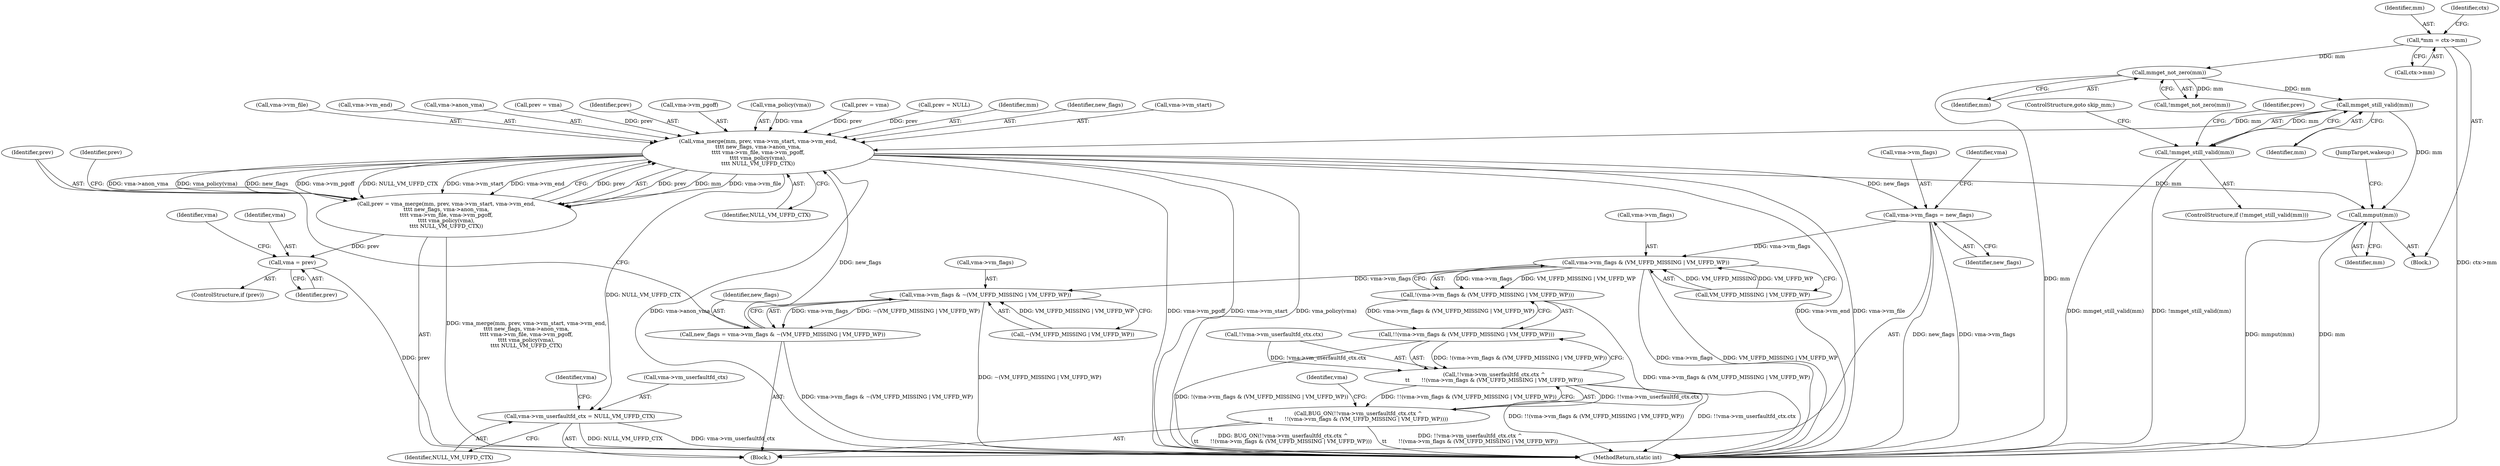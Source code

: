digraph "0_linux_04f5866e41fb70690e28397487d8bd8eea7d712a_3@pointer" {
"1000141" [label="(Call,mmget_still_valid(mm))"];
"1000131" [label="(Call,mmget_not_zero(mm))"];
"1000115" [label="(Call,*mm = ctx->mm)"];
"1000140" [label="(Call,!mmget_still_valid(mm))"];
"1000204" [label="(Call,vma_merge(mm, prev, vma->vm_start, vma->vm_end,\n\t\t\t\t new_flags, vma->anon_vma,\n\t\t\t\t vma->vm_file, vma->vm_pgoff,\n\t\t\t\t vma_policy(vma),\n\t\t\t\t NULL_VM_UFFD_CTX))"];
"1000202" [label="(Call,prev = vma_merge(mm, prev, vma->vm_start, vma->vm_end,\n\t\t\t\t new_flags, vma->anon_vma,\n\t\t\t\t vma->vm_file, vma->vm_pgoff,\n\t\t\t\t vma_policy(vma),\n\t\t\t\t NULL_VM_UFFD_CTX))"];
"1000228" [label="(Call,vma = prev)"];
"1000235" [label="(Call,vma->vm_flags = new_flags)"];
"1000172" [label="(Call,vma->vm_flags & (VM_UFFD_MISSING | VM_UFFD_WP))"];
"1000171" [label="(Call,!(vma->vm_flags & (VM_UFFD_MISSING | VM_UFFD_WP)))"];
"1000170" [label="(Call,!!(vma->vm_flags & (VM_UFFD_MISSING | VM_UFFD_WP)))"];
"1000162" [label="(Call,!!vma->vm_userfaultfd_ctx.ctx ^\n\t\t       !!(vma->vm_flags & (VM_UFFD_MISSING | VM_UFFD_WP)))"];
"1000161" [label="(Call,BUG_ON(!!vma->vm_userfaultfd_ctx.ctx ^\n\t\t       !!(vma->vm_flags & (VM_UFFD_MISSING | VM_UFFD_WP))))"];
"1000194" [label="(Call,vma->vm_flags & ~(VM_UFFD_MISSING | VM_UFFD_WP))"];
"1000192" [label="(Call,new_flags = vma->vm_flags & ~(VM_UFFD_MISSING | VM_UFFD_WP))"];
"1000240" [label="(Call,vma->vm_userfaultfd_ctx = NULL_VM_UFFD_CTX)"];
"1000251" [label="(Call,mmput(mm))"];
"1000116" [label="(Identifier,mm)"];
"1000226" [label="(ControlStructure,if (prev))"];
"1000130" [label="(Call,!mmget_not_zero(mm))"];
"1000206" [label="(Identifier,prev)"];
"1000142" [label="(Identifier,mm)"];
"1000117" [label="(Call,ctx->mm)"];
"1000220" [label="(Call,vma->vm_pgoff)"];
"1000244" [label="(Identifier,NULL_VM_UFFD_CTX)"];
"1000204" [label="(Call,vma_merge(mm, prev, vma->vm_start, vma->vm_end,\n\t\t\t\t new_flags, vma->anon_vma,\n\t\t\t\t vma->vm_file, vma->vm_pgoff,\n\t\t\t\t vma_policy(vma),\n\t\t\t\t NULL_VM_UFFD_CTX))"];
"1000145" [label="(Identifier,prev)"];
"1000170" [label="(Call,!!(vma->vm_flags & (VM_UFFD_MISSING | VM_UFFD_WP)))"];
"1000235" [label="(Call,vma->vm_flags = new_flags)"];
"1000163" [label="(Call,!!vma->vm_userfaultfd_ctx.ctx)"];
"1000223" [label="(Call,vma_policy(vma))"];
"1000232" [label="(Call,prev = vma)"];
"1000237" [label="(Identifier,vma)"];
"1000242" [label="(Identifier,vma)"];
"1000251" [label="(Call,mmput(mm))"];
"1000115" [label="(Call,*mm = ctx->mm)"];
"1000144" [label="(Call,prev = NULL)"];
"1000194" [label="(Call,vma->vm_flags & ~(VM_UFFD_MISSING | VM_UFFD_WP))"];
"1000225" [label="(Identifier,NULL_VM_UFFD_CTX)"];
"1000205" [label="(Identifier,mm)"];
"1000240" [label="(Call,vma->vm_userfaultfd_ctx = NULL_VM_UFFD_CTX)"];
"1000236" [label="(Call,vma->vm_flags)"];
"1000213" [label="(Identifier,new_flags)"];
"1000207" [label="(Call,vma->vm_start)"];
"1000141" [label="(Call,mmget_still_valid(mm))"];
"1000253" [label="(JumpTarget,wakeup:)"];
"1000193" [label="(Identifier,new_flags)"];
"1000230" [label="(Identifier,prev)"];
"1000300" [label="(MethodReturn,static int)"];
"1000173" [label="(Call,vma->vm_flags)"];
"1000176" [label="(Call,VM_UFFD_MISSING | VM_UFFD_WP)"];
"1000131" [label="(Call,mmget_not_zero(mm))"];
"1000241" [label="(Call,vma->vm_userfaultfd_ctx)"];
"1000227" [label="(Identifier,prev)"];
"1000159" [label="(Block,)"];
"1000172" [label="(Call,vma->vm_flags & (VM_UFFD_MISSING | VM_UFFD_WP))"];
"1000239" [label="(Identifier,new_flags)"];
"1000217" [label="(Call,vma->vm_file)"];
"1000192" [label="(Call,new_flags = vma->vm_flags & ~(VM_UFFD_MISSING | VM_UFFD_WP))"];
"1000161" [label="(Call,BUG_ON(!!vma->vm_userfaultfd_ctx.ctx ^\n\t\t       !!(vma->vm_flags & (VM_UFFD_MISSING | VM_UFFD_WP))))"];
"1000210" [label="(Call,vma->vm_end)"];
"1000183" [label="(Identifier,vma)"];
"1000228" [label="(Call,vma = prev)"];
"1000198" [label="(Call,~(VM_UFFD_MISSING | VM_UFFD_WP))"];
"1000195" [label="(Call,vma->vm_flags)"];
"1000107" [label="(Block,)"];
"1000214" [label="(Call,vma->anon_vma)"];
"1000203" [label="(Identifier,prev)"];
"1000252" [label="(Identifier,mm)"];
"1000155" [label="(Identifier,vma)"];
"1000139" [label="(ControlStructure,if (!mmget_still_valid(mm)))"];
"1000202" [label="(Call,prev = vma_merge(mm, prev, vma->vm_start, vma->vm_end,\n\t\t\t\t new_flags, vma->anon_vma,\n\t\t\t\t vma->vm_file, vma->vm_pgoff,\n\t\t\t\t vma_policy(vma),\n\t\t\t\t NULL_VM_UFFD_CTX))"];
"1000171" [label="(Call,!(vma->vm_flags & (VM_UFFD_MISSING | VM_UFFD_WP)))"];
"1000143" [label="(ControlStructure,goto skip_mm;)"];
"1000162" [label="(Call,!!vma->vm_userfaultfd_ctx.ctx ^\n\t\t       !!(vma->vm_flags & (VM_UFFD_MISSING | VM_UFFD_WP)))"];
"1000126" [label="(Identifier,ctx)"];
"1000132" [label="(Identifier,mm)"];
"1000229" [label="(Identifier,vma)"];
"1000140" [label="(Call,!mmget_still_valid(mm))"];
"1000188" [label="(Call,prev = vma)"];
"1000141" -> "1000140"  [label="AST: "];
"1000141" -> "1000142"  [label="CFG: "];
"1000142" -> "1000141"  [label="AST: "];
"1000140" -> "1000141"  [label="CFG: "];
"1000141" -> "1000140"  [label="DDG: mm"];
"1000131" -> "1000141"  [label="DDG: mm"];
"1000141" -> "1000204"  [label="DDG: mm"];
"1000141" -> "1000251"  [label="DDG: mm"];
"1000131" -> "1000130"  [label="AST: "];
"1000131" -> "1000132"  [label="CFG: "];
"1000132" -> "1000131"  [label="AST: "];
"1000130" -> "1000131"  [label="CFG: "];
"1000131" -> "1000300"  [label="DDG: mm"];
"1000131" -> "1000130"  [label="DDG: mm"];
"1000115" -> "1000131"  [label="DDG: mm"];
"1000115" -> "1000107"  [label="AST: "];
"1000115" -> "1000117"  [label="CFG: "];
"1000116" -> "1000115"  [label="AST: "];
"1000117" -> "1000115"  [label="AST: "];
"1000126" -> "1000115"  [label="CFG: "];
"1000115" -> "1000300"  [label="DDG: ctx->mm"];
"1000140" -> "1000139"  [label="AST: "];
"1000143" -> "1000140"  [label="CFG: "];
"1000145" -> "1000140"  [label="CFG: "];
"1000140" -> "1000300"  [label="DDG: mmget_still_valid(mm)"];
"1000140" -> "1000300"  [label="DDG: !mmget_still_valid(mm)"];
"1000204" -> "1000202"  [label="AST: "];
"1000204" -> "1000225"  [label="CFG: "];
"1000205" -> "1000204"  [label="AST: "];
"1000206" -> "1000204"  [label="AST: "];
"1000207" -> "1000204"  [label="AST: "];
"1000210" -> "1000204"  [label="AST: "];
"1000213" -> "1000204"  [label="AST: "];
"1000214" -> "1000204"  [label="AST: "];
"1000217" -> "1000204"  [label="AST: "];
"1000220" -> "1000204"  [label="AST: "];
"1000223" -> "1000204"  [label="AST: "];
"1000225" -> "1000204"  [label="AST: "];
"1000202" -> "1000204"  [label="CFG: "];
"1000204" -> "1000300"  [label="DDG: vma->vm_start"];
"1000204" -> "1000300"  [label="DDG: vma_policy(vma)"];
"1000204" -> "1000300"  [label="DDG: vma->vm_end"];
"1000204" -> "1000300"  [label="DDG: vma->vm_file"];
"1000204" -> "1000300"  [label="DDG: vma->anon_vma"];
"1000204" -> "1000300"  [label="DDG: vma->vm_pgoff"];
"1000204" -> "1000202"  [label="DDG: prev"];
"1000204" -> "1000202"  [label="DDG: mm"];
"1000204" -> "1000202"  [label="DDG: vma->vm_file"];
"1000204" -> "1000202"  [label="DDG: vma->anon_vma"];
"1000204" -> "1000202"  [label="DDG: vma_policy(vma)"];
"1000204" -> "1000202"  [label="DDG: new_flags"];
"1000204" -> "1000202"  [label="DDG: vma->vm_pgoff"];
"1000204" -> "1000202"  [label="DDG: NULL_VM_UFFD_CTX"];
"1000204" -> "1000202"  [label="DDG: vma->vm_start"];
"1000204" -> "1000202"  [label="DDG: vma->vm_end"];
"1000232" -> "1000204"  [label="DDG: prev"];
"1000188" -> "1000204"  [label="DDG: prev"];
"1000144" -> "1000204"  [label="DDG: prev"];
"1000202" -> "1000204"  [label="DDG: prev"];
"1000192" -> "1000204"  [label="DDG: new_flags"];
"1000223" -> "1000204"  [label="DDG: vma"];
"1000204" -> "1000235"  [label="DDG: new_flags"];
"1000204" -> "1000240"  [label="DDG: NULL_VM_UFFD_CTX"];
"1000204" -> "1000251"  [label="DDG: mm"];
"1000202" -> "1000159"  [label="AST: "];
"1000203" -> "1000202"  [label="AST: "];
"1000227" -> "1000202"  [label="CFG: "];
"1000202" -> "1000300"  [label="DDG: vma_merge(mm, prev, vma->vm_start, vma->vm_end,\n\t\t\t\t new_flags, vma->anon_vma,\n\t\t\t\t vma->vm_file, vma->vm_pgoff,\n\t\t\t\t vma_policy(vma),\n\t\t\t\t NULL_VM_UFFD_CTX)"];
"1000202" -> "1000228"  [label="DDG: prev"];
"1000228" -> "1000226"  [label="AST: "];
"1000228" -> "1000230"  [label="CFG: "];
"1000229" -> "1000228"  [label="AST: "];
"1000230" -> "1000228"  [label="AST: "];
"1000237" -> "1000228"  [label="CFG: "];
"1000228" -> "1000300"  [label="DDG: prev"];
"1000235" -> "1000159"  [label="AST: "];
"1000235" -> "1000239"  [label="CFG: "];
"1000236" -> "1000235"  [label="AST: "];
"1000239" -> "1000235"  [label="AST: "];
"1000242" -> "1000235"  [label="CFG: "];
"1000235" -> "1000300"  [label="DDG: vma->vm_flags"];
"1000235" -> "1000300"  [label="DDG: new_flags"];
"1000235" -> "1000172"  [label="DDG: vma->vm_flags"];
"1000172" -> "1000171"  [label="AST: "];
"1000172" -> "1000176"  [label="CFG: "];
"1000173" -> "1000172"  [label="AST: "];
"1000176" -> "1000172"  [label="AST: "];
"1000171" -> "1000172"  [label="CFG: "];
"1000172" -> "1000300"  [label="DDG: vma->vm_flags"];
"1000172" -> "1000300"  [label="DDG: VM_UFFD_MISSING | VM_UFFD_WP"];
"1000172" -> "1000171"  [label="DDG: vma->vm_flags"];
"1000172" -> "1000171"  [label="DDG: VM_UFFD_MISSING | VM_UFFD_WP"];
"1000176" -> "1000172"  [label="DDG: VM_UFFD_MISSING"];
"1000176" -> "1000172"  [label="DDG: VM_UFFD_WP"];
"1000172" -> "1000194"  [label="DDG: vma->vm_flags"];
"1000171" -> "1000170"  [label="AST: "];
"1000170" -> "1000171"  [label="CFG: "];
"1000171" -> "1000300"  [label="DDG: vma->vm_flags & (VM_UFFD_MISSING | VM_UFFD_WP)"];
"1000171" -> "1000170"  [label="DDG: vma->vm_flags & (VM_UFFD_MISSING | VM_UFFD_WP)"];
"1000170" -> "1000162"  [label="AST: "];
"1000162" -> "1000170"  [label="CFG: "];
"1000170" -> "1000300"  [label="DDG: !(vma->vm_flags & (VM_UFFD_MISSING | VM_UFFD_WP))"];
"1000170" -> "1000162"  [label="DDG: !(vma->vm_flags & (VM_UFFD_MISSING | VM_UFFD_WP))"];
"1000162" -> "1000161"  [label="AST: "];
"1000163" -> "1000162"  [label="AST: "];
"1000161" -> "1000162"  [label="CFG: "];
"1000162" -> "1000300"  [label="DDG: !!(vma->vm_flags & (VM_UFFD_MISSING | VM_UFFD_WP))"];
"1000162" -> "1000300"  [label="DDG: !!vma->vm_userfaultfd_ctx.ctx"];
"1000162" -> "1000161"  [label="DDG: !!vma->vm_userfaultfd_ctx.ctx"];
"1000162" -> "1000161"  [label="DDG: !!(vma->vm_flags & (VM_UFFD_MISSING | VM_UFFD_WP))"];
"1000163" -> "1000162"  [label="DDG: !vma->vm_userfaultfd_ctx.ctx"];
"1000161" -> "1000159"  [label="AST: "];
"1000183" -> "1000161"  [label="CFG: "];
"1000161" -> "1000300"  [label="DDG: !!vma->vm_userfaultfd_ctx.ctx ^\n\t\t       !!(vma->vm_flags & (VM_UFFD_MISSING | VM_UFFD_WP))"];
"1000161" -> "1000300"  [label="DDG: BUG_ON(!!vma->vm_userfaultfd_ctx.ctx ^\n\t\t       !!(vma->vm_flags & (VM_UFFD_MISSING | VM_UFFD_WP)))"];
"1000194" -> "1000192"  [label="AST: "];
"1000194" -> "1000198"  [label="CFG: "];
"1000195" -> "1000194"  [label="AST: "];
"1000198" -> "1000194"  [label="AST: "];
"1000192" -> "1000194"  [label="CFG: "];
"1000194" -> "1000300"  [label="DDG: ~(VM_UFFD_MISSING | VM_UFFD_WP)"];
"1000194" -> "1000192"  [label="DDG: vma->vm_flags"];
"1000194" -> "1000192"  [label="DDG: ~(VM_UFFD_MISSING | VM_UFFD_WP)"];
"1000198" -> "1000194"  [label="DDG: VM_UFFD_MISSING | VM_UFFD_WP"];
"1000192" -> "1000159"  [label="AST: "];
"1000193" -> "1000192"  [label="AST: "];
"1000203" -> "1000192"  [label="CFG: "];
"1000192" -> "1000300"  [label="DDG: vma->vm_flags & ~(VM_UFFD_MISSING | VM_UFFD_WP)"];
"1000240" -> "1000159"  [label="AST: "];
"1000240" -> "1000244"  [label="CFG: "];
"1000241" -> "1000240"  [label="AST: "];
"1000244" -> "1000240"  [label="AST: "];
"1000155" -> "1000240"  [label="CFG: "];
"1000240" -> "1000300"  [label="DDG: NULL_VM_UFFD_CTX"];
"1000240" -> "1000300"  [label="DDG: vma->vm_userfaultfd_ctx"];
"1000251" -> "1000107"  [label="AST: "];
"1000251" -> "1000252"  [label="CFG: "];
"1000252" -> "1000251"  [label="AST: "];
"1000253" -> "1000251"  [label="CFG: "];
"1000251" -> "1000300"  [label="DDG: mmput(mm)"];
"1000251" -> "1000300"  [label="DDG: mm"];
}
